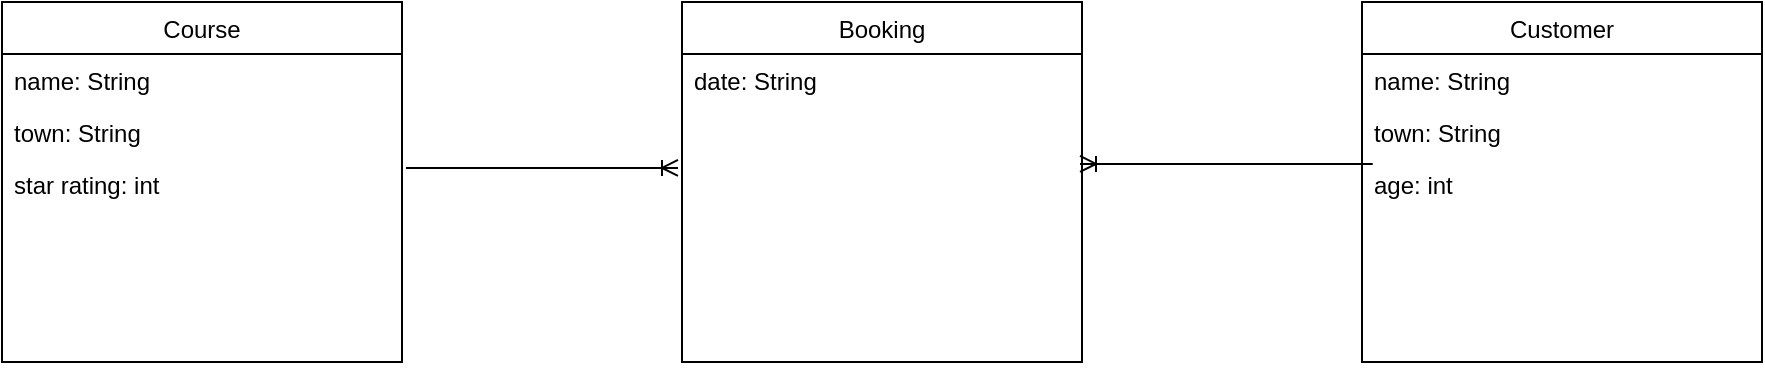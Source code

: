 <mxfile version="14.1.8" type="device"><diagram id="m3MVZcInJkarE3HrcQeE" name="Page-1"><mxGraphModel dx="1628" dy="821" grid="1" gridSize="10" guides="1" tooltips="1" connect="1" arrows="1" fold="1" page="1" pageScale="1" pageWidth="1169" pageHeight="827" math="0" shadow="0"><root><mxCell id="0"/><mxCell id="1" parent="0"/><mxCell id="aCIYulYX6Xlp_GzvSj6n-2" value="Customer" style="swimlane;fontStyle=0;childLayout=stackLayout;horizontal=1;startSize=26;fillColor=none;horizontalStack=0;resizeParent=1;resizeParentMax=0;resizeLast=0;collapsible=1;marginBottom=0;" vertex="1" parent="1"><mxGeometry x="1100" y="200" width="200" height="180" as="geometry"/></mxCell><mxCell id="aCIYulYX6Xlp_GzvSj6n-3" value="name: String" style="text;strokeColor=none;fillColor=none;align=left;verticalAlign=top;spacingLeft=4;spacingRight=4;overflow=hidden;rotatable=0;points=[[0,0.5],[1,0.5]];portConstraint=eastwest;" vertex="1" parent="aCIYulYX6Xlp_GzvSj6n-2"><mxGeometry y="26" width="200" height="26" as="geometry"/></mxCell><mxCell id="aCIYulYX6Xlp_GzvSj6n-4" value="town: String" style="text;strokeColor=none;fillColor=none;align=left;verticalAlign=top;spacingLeft=4;spacingRight=4;overflow=hidden;rotatable=0;points=[[0,0.5],[1,0.5]];portConstraint=eastwest;" vertex="1" parent="aCIYulYX6Xlp_GzvSj6n-2"><mxGeometry y="52" width="200" height="26" as="geometry"/></mxCell><mxCell id="aCIYulYX6Xlp_GzvSj6n-5" value="age: int" style="text;strokeColor=none;fillColor=none;align=left;verticalAlign=top;spacingLeft=4;spacingRight=4;overflow=hidden;rotatable=0;points=[[0,0.5],[1,0.5]];portConstraint=eastwest;" vertex="1" parent="aCIYulYX6Xlp_GzvSj6n-2"><mxGeometry y="78" width="200" height="102" as="geometry"/></mxCell><mxCell id="aCIYulYX6Xlp_GzvSj6n-6" value="Booking" style="swimlane;fontStyle=0;childLayout=stackLayout;horizontal=1;startSize=26;fillColor=none;horizontalStack=0;resizeParent=1;resizeParentMax=0;resizeLast=0;collapsible=1;marginBottom=0;" vertex="1" parent="1"><mxGeometry x="760" y="200" width="200" height="180" as="geometry"/></mxCell><mxCell id="aCIYulYX6Xlp_GzvSj6n-7" value="date: String" style="text;strokeColor=none;fillColor=none;align=left;verticalAlign=top;spacingLeft=4;spacingRight=4;overflow=hidden;rotatable=0;points=[[0,0.5],[1,0.5]];portConstraint=eastwest;" vertex="1" parent="aCIYulYX6Xlp_GzvSj6n-6"><mxGeometry y="26" width="200" height="154" as="geometry"/></mxCell><mxCell id="aCIYulYX6Xlp_GzvSj6n-10" value="Course" style="swimlane;fontStyle=0;childLayout=stackLayout;horizontal=1;startSize=26;fillColor=none;horizontalStack=0;resizeParent=1;resizeParentMax=0;resizeLast=0;collapsible=1;marginBottom=0;" vertex="1" parent="1"><mxGeometry x="420" y="200" width="200" height="180" as="geometry"/></mxCell><mxCell id="aCIYulYX6Xlp_GzvSj6n-11" value="name: String" style="text;strokeColor=none;fillColor=none;align=left;verticalAlign=top;spacingLeft=4;spacingRight=4;overflow=hidden;rotatable=0;points=[[0,0.5],[1,0.5]];portConstraint=eastwest;" vertex="1" parent="aCIYulYX6Xlp_GzvSj6n-10"><mxGeometry y="26" width="200" height="26" as="geometry"/></mxCell><mxCell id="aCIYulYX6Xlp_GzvSj6n-12" value="town: String" style="text;strokeColor=none;fillColor=none;align=left;verticalAlign=top;spacingLeft=4;spacingRight=4;overflow=hidden;rotatable=0;points=[[0,0.5],[1,0.5]];portConstraint=eastwest;" vertex="1" parent="aCIYulYX6Xlp_GzvSj6n-10"><mxGeometry y="52" width="200" height="26" as="geometry"/></mxCell><mxCell id="aCIYulYX6Xlp_GzvSj6n-13" value="star rating: int" style="text;strokeColor=none;fillColor=none;align=left;verticalAlign=top;spacingLeft=4;spacingRight=4;overflow=hidden;rotatable=0;points=[[0,0.5],[1,0.5]];portConstraint=eastwest;" vertex="1" parent="aCIYulYX6Xlp_GzvSj6n-10"><mxGeometry y="78" width="200" height="102" as="geometry"/></mxCell><mxCell id="aCIYulYX6Xlp_GzvSj6n-14" value="" style="edgeStyle=entityRelationEdgeStyle;fontSize=12;html=1;endArrow=ERoneToMany;exitX=1.01;exitY=0.049;exitDx=0;exitDy=0;exitPerimeter=0;entryX=-0.01;entryY=0.37;entryDx=0;entryDy=0;entryPerimeter=0;" edge="1" parent="1" source="aCIYulYX6Xlp_GzvSj6n-13" target="aCIYulYX6Xlp_GzvSj6n-7"><mxGeometry width="100" height="100" relative="1" as="geometry"><mxPoint x="750" y="470" as="sourcePoint"/><mxPoint x="758" y="256.998" as="targetPoint"/></mxGeometry></mxCell><mxCell id="aCIYulYX6Xlp_GzvSj6n-16" value="" style="edgeStyle=entityRelationEdgeStyle;fontSize=12;html=1;endArrow=ERoneToMany;entryX=0.995;entryY=0.357;entryDx=0;entryDy=0;entryPerimeter=0;" edge="1" parent="1" target="aCIYulYX6Xlp_GzvSj6n-7"><mxGeometry width="100" height="100" relative="1" as="geometry"><mxPoint x="1080" y="281" as="sourcePoint"/><mxPoint x="1220" y="470" as="targetPoint"/></mxGeometry></mxCell></root></mxGraphModel></diagram></mxfile>